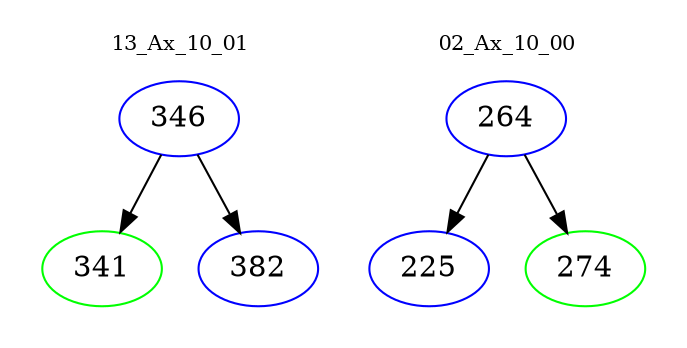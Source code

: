 digraph{
subgraph cluster_0 {
color = white
label = "13_Ax_10_01";
fontsize=10;
T0_346 [label="346", color="blue"]
T0_346 -> T0_341 [color="black"]
T0_341 [label="341", color="green"]
T0_346 -> T0_382 [color="black"]
T0_382 [label="382", color="blue"]
}
subgraph cluster_1 {
color = white
label = "02_Ax_10_00";
fontsize=10;
T1_264 [label="264", color="blue"]
T1_264 -> T1_225 [color="black"]
T1_225 [label="225", color="blue"]
T1_264 -> T1_274 [color="black"]
T1_274 [label="274", color="green"]
}
}
